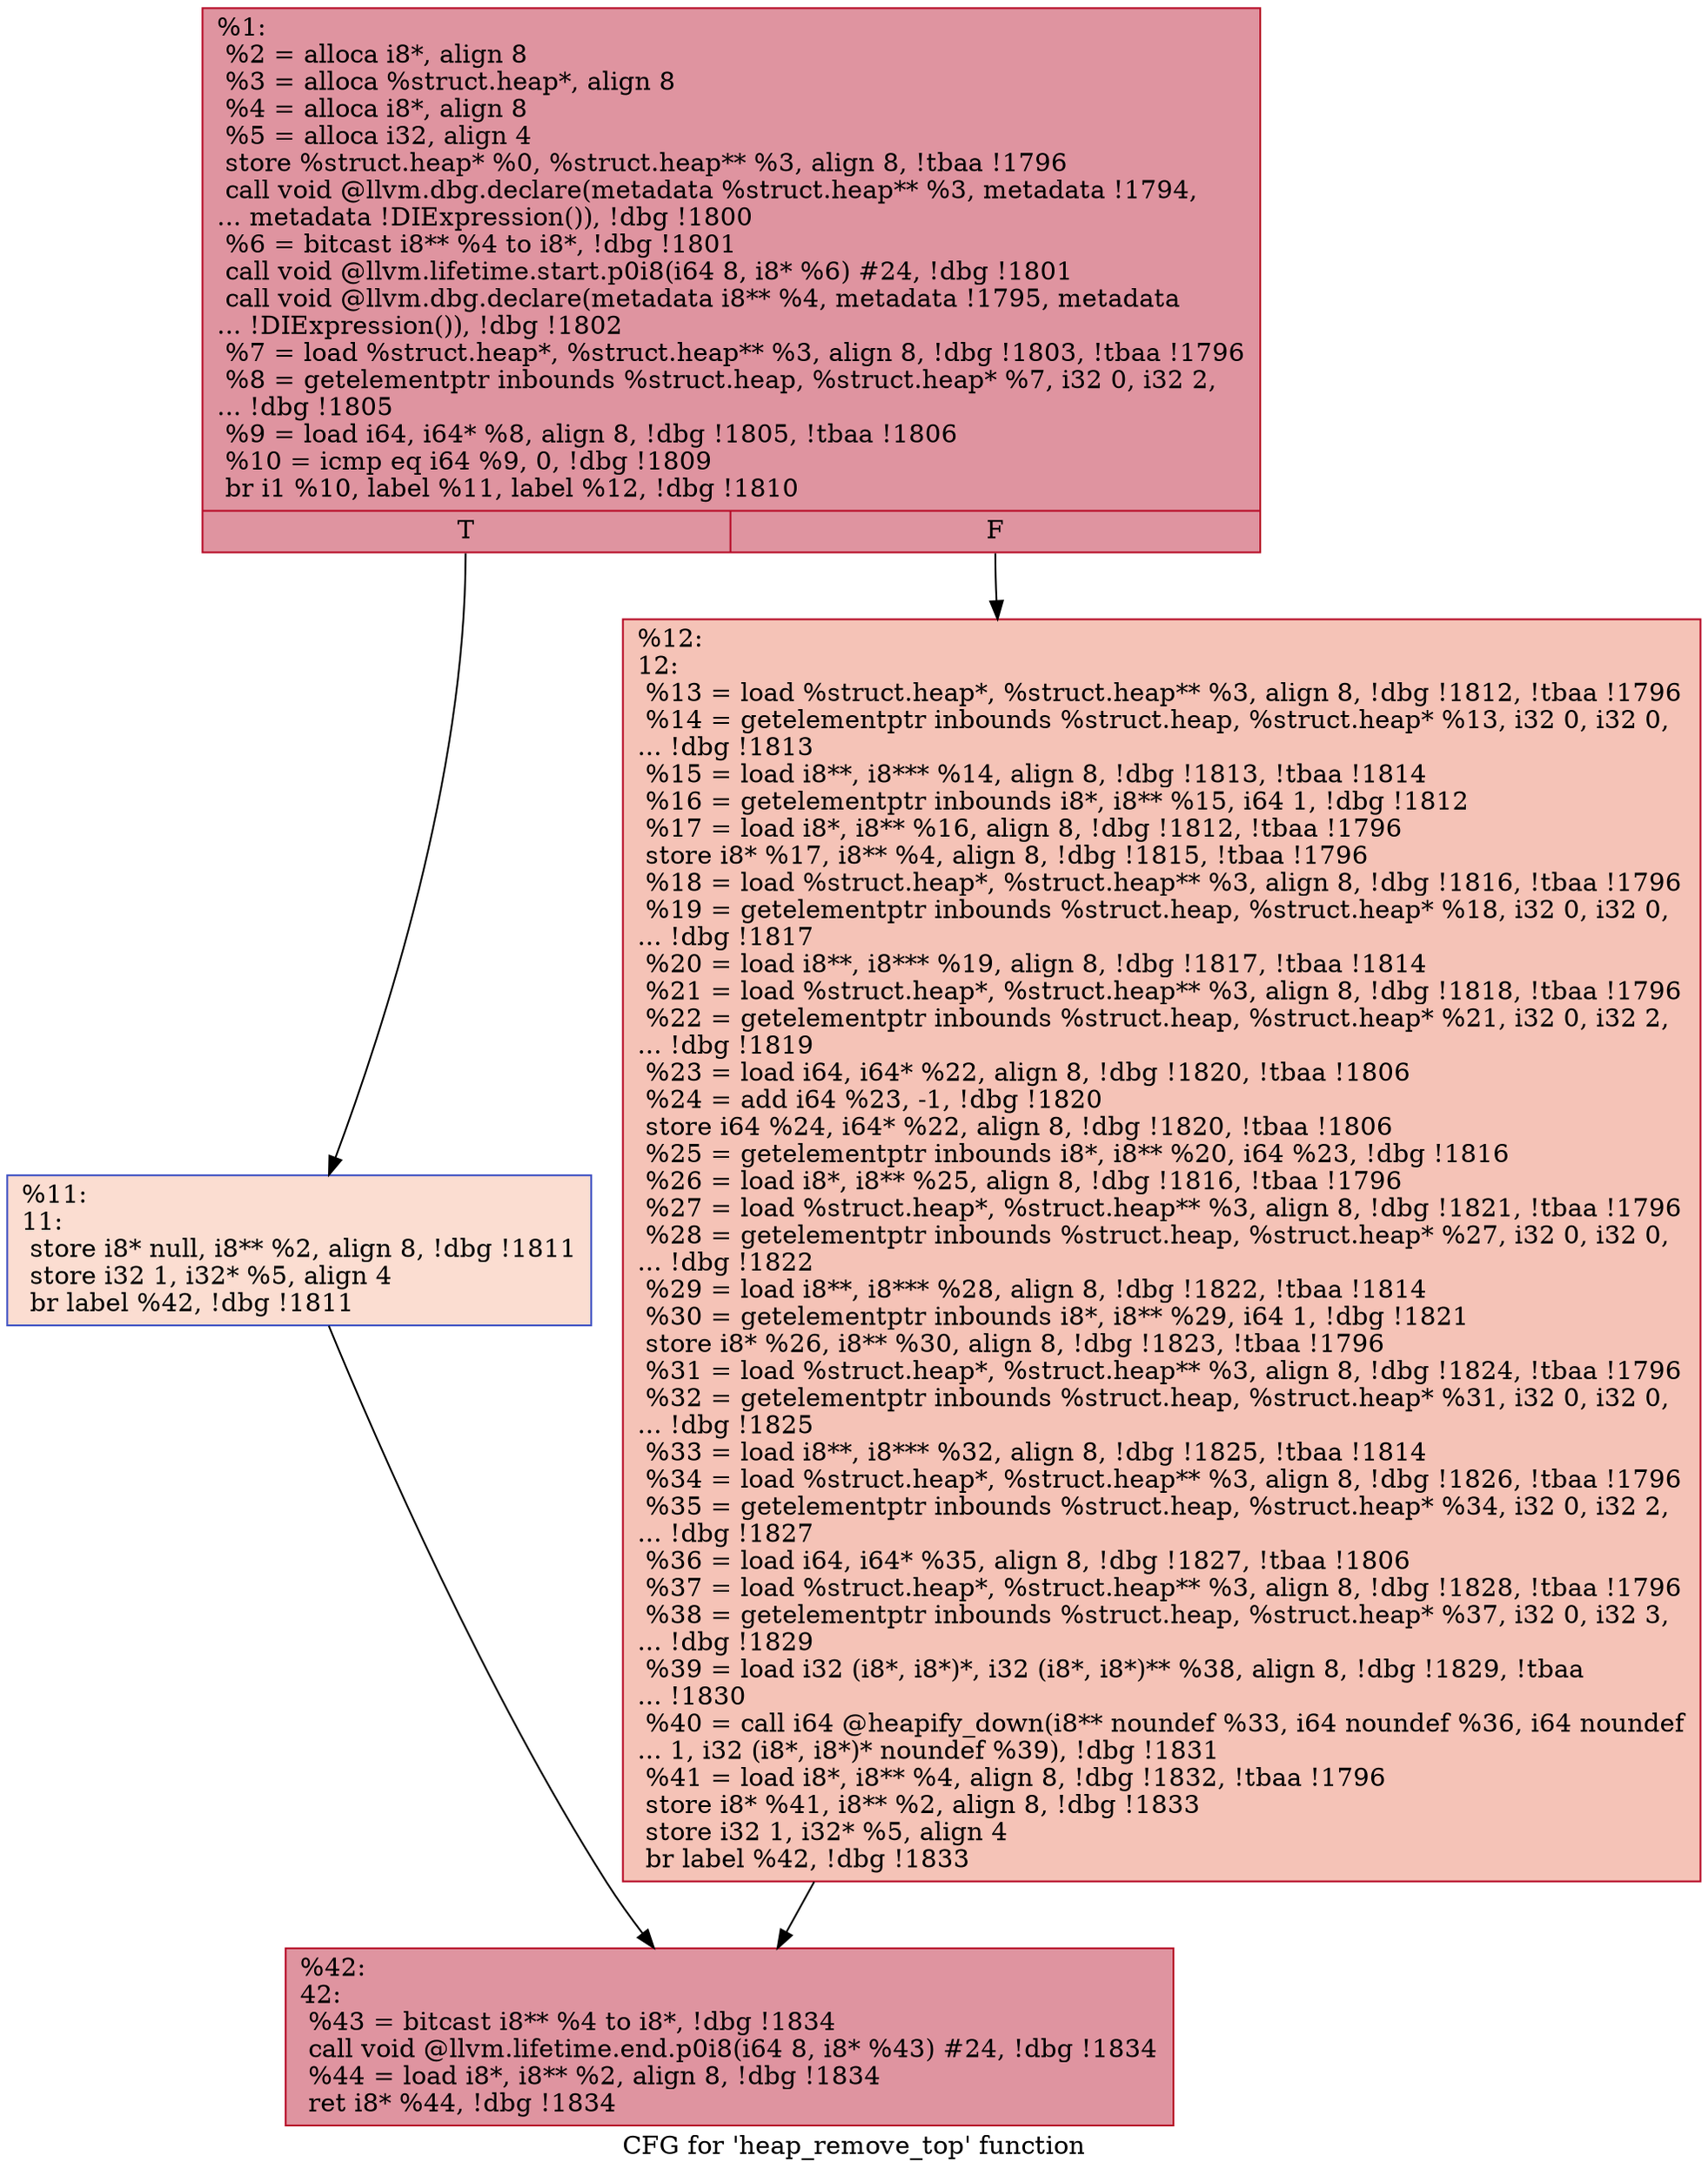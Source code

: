 digraph "CFG for 'heap_remove_top' function" {
	label="CFG for 'heap_remove_top' function";

	Node0x26bbe90 [shape=record,color="#b70d28ff", style=filled, fillcolor="#b70d2870",label="{%1:\l  %2 = alloca i8*, align 8\l  %3 = alloca %struct.heap*, align 8\l  %4 = alloca i8*, align 8\l  %5 = alloca i32, align 4\l  store %struct.heap* %0, %struct.heap** %3, align 8, !tbaa !1796\l  call void @llvm.dbg.declare(metadata %struct.heap** %3, metadata !1794,\l... metadata !DIExpression()), !dbg !1800\l  %6 = bitcast i8** %4 to i8*, !dbg !1801\l  call void @llvm.lifetime.start.p0i8(i64 8, i8* %6) #24, !dbg !1801\l  call void @llvm.dbg.declare(metadata i8** %4, metadata !1795, metadata\l... !DIExpression()), !dbg !1802\l  %7 = load %struct.heap*, %struct.heap** %3, align 8, !dbg !1803, !tbaa !1796\l  %8 = getelementptr inbounds %struct.heap, %struct.heap* %7, i32 0, i32 2,\l... !dbg !1805\l  %9 = load i64, i64* %8, align 8, !dbg !1805, !tbaa !1806\l  %10 = icmp eq i64 %9, 0, !dbg !1809\l  br i1 %10, label %11, label %12, !dbg !1810\l|{<s0>T|<s1>F}}"];
	Node0x26bbe90:s0 -> Node0x26bbf10;
	Node0x26bbe90:s1 -> Node0x26bbf60;
	Node0x26bbf10 [shape=record,color="#3d50c3ff", style=filled, fillcolor="#f7b39670",label="{%11:\l11:                                               \l  store i8* null, i8** %2, align 8, !dbg !1811\l  store i32 1, i32* %5, align 4\l  br label %42, !dbg !1811\l}"];
	Node0x26bbf10 -> Node0x26bbfb0;
	Node0x26bbf60 [shape=record,color="#b70d28ff", style=filled, fillcolor="#e8765c70",label="{%12:\l12:                                               \l  %13 = load %struct.heap*, %struct.heap** %3, align 8, !dbg !1812, !tbaa !1796\l  %14 = getelementptr inbounds %struct.heap, %struct.heap* %13, i32 0, i32 0,\l... !dbg !1813\l  %15 = load i8**, i8*** %14, align 8, !dbg !1813, !tbaa !1814\l  %16 = getelementptr inbounds i8*, i8** %15, i64 1, !dbg !1812\l  %17 = load i8*, i8** %16, align 8, !dbg !1812, !tbaa !1796\l  store i8* %17, i8** %4, align 8, !dbg !1815, !tbaa !1796\l  %18 = load %struct.heap*, %struct.heap** %3, align 8, !dbg !1816, !tbaa !1796\l  %19 = getelementptr inbounds %struct.heap, %struct.heap* %18, i32 0, i32 0,\l... !dbg !1817\l  %20 = load i8**, i8*** %19, align 8, !dbg !1817, !tbaa !1814\l  %21 = load %struct.heap*, %struct.heap** %3, align 8, !dbg !1818, !tbaa !1796\l  %22 = getelementptr inbounds %struct.heap, %struct.heap* %21, i32 0, i32 2,\l... !dbg !1819\l  %23 = load i64, i64* %22, align 8, !dbg !1820, !tbaa !1806\l  %24 = add i64 %23, -1, !dbg !1820\l  store i64 %24, i64* %22, align 8, !dbg !1820, !tbaa !1806\l  %25 = getelementptr inbounds i8*, i8** %20, i64 %23, !dbg !1816\l  %26 = load i8*, i8** %25, align 8, !dbg !1816, !tbaa !1796\l  %27 = load %struct.heap*, %struct.heap** %3, align 8, !dbg !1821, !tbaa !1796\l  %28 = getelementptr inbounds %struct.heap, %struct.heap* %27, i32 0, i32 0,\l... !dbg !1822\l  %29 = load i8**, i8*** %28, align 8, !dbg !1822, !tbaa !1814\l  %30 = getelementptr inbounds i8*, i8** %29, i64 1, !dbg !1821\l  store i8* %26, i8** %30, align 8, !dbg !1823, !tbaa !1796\l  %31 = load %struct.heap*, %struct.heap** %3, align 8, !dbg !1824, !tbaa !1796\l  %32 = getelementptr inbounds %struct.heap, %struct.heap* %31, i32 0, i32 0,\l... !dbg !1825\l  %33 = load i8**, i8*** %32, align 8, !dbg !1825, !tbaa !1814\l  %34 = load %struct.heap*, %struct.heap** %3, align 8, !dbg !1826, !tbaa !1796\l  %35 = getelementptr inbounds %struct.heap, %struct.heap* %34, i32 0, i32 2,\l... !dbg !1827\l  %36 = load i64, i64* %35, align 8, !dbg !1827, !tbaa !1806\l  %37 = load %struct.heap*, %struct.heap** %3, align 8, !dbg !1828, !tbaa !1796\l  %38 = getelementptr inbounds %struct.heap, %struct.heap* %37, i32 0, i32 3,\l... !dbg !1829\l  %39 = load i32 (i8*, i8*)*, i32 (i8*, i8*)** %38, align 8, !dbg !1829, !tbaa\l... !1830\l  %40 = call i64 @heapify_down(i8** noundef %33, i64 noundef %36, i64 noundef\l... 1, i32 (i8*, i8*)* noundef %39), !dbg !1831\l  %41 = load i8*, i8** %4, align 8, !dbg !1832, !tbaa !1796\l  store i8* %41, i8** %2, align 8, !dbg !1833\l  store i32 1, i32* %5, align 4\l  br label %42, !dbg !1833\l}"];
	Node0x26bbf60 -> Node0x26bbfb0;
	Node0x26bbfb0 [shape=record,color="#b70d28ff", style=filled, fillcolor="#b70d2870",label="{%42:\l42:                                               \l  %43 = bitcast i8** %4 to i8*, !dbg !1834\l  call void @llvm.lifetime.end.p0i8(i64 8, i8* %43) #24, !dbg !1834\l  %44 = load i8*, i8** %2, align 8, !dbg !1834\l  ret i8* %44, !dbg !1834\l}"];
}
